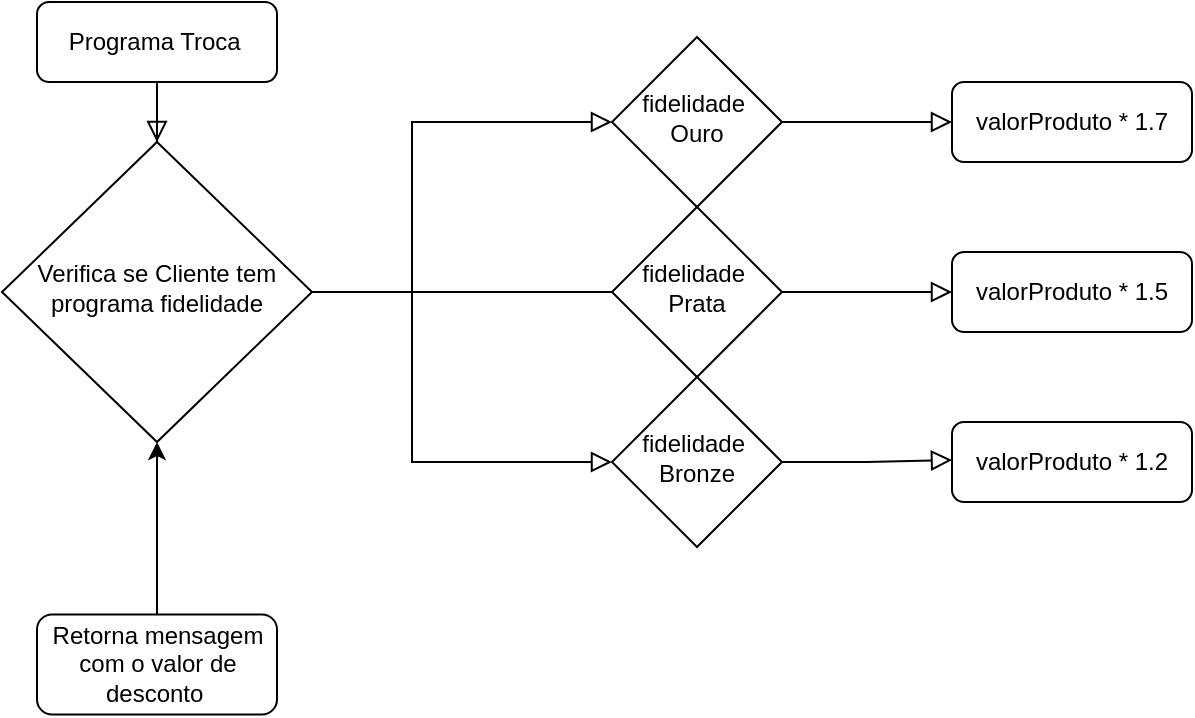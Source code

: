 <mxfile version="24.4.0" type="github">
  <diagram id="C5RBs43oDa-KdzZeNtuy" name="Page-1">
    <mxGraphModel dx="1016" dy="833" grid="1" gridSize="10" guides="1" tooltips="1" connect="1" arrows="1" fold="1" page="1" pageScale="1" pageWidth="827" pageHeight="1169" math="0" shadow="0">
      <root>
        <mxCell id="WIyWlLk6GJQsqaUBKTNV-0" />
        <mxCell id="WIyWlLk6GJQsqaUBKTNV-1" parent="WIyWlLk6GJQsqaUBKTNV-0" />
        <mxCell id="QgaYSg5ovjcjA750WUgc-0" value="" style="rounded=0;html=1;jettySize=auto;orthogonalLoop=1;fontSize=11;endArrow=block;endFill=0;endSize=8;strokeWidth=1;shadow=0;labelBackgroundColor=none;edgeStyle=orthogonalEdgeStyle;" edge="1" parent="WIyWlLk6GJQsqaUBKTNV-1" source="QgaYSg5ovjcjA750WUgc-2" target="QgaYSg5ovjcjA750WUgc-3">
          <mxGeometry relative="1" as="geometry" />
        </mxCell>
        <mxCell id="QgaYSg5ovjcjA750WUgc-1" value="" style="edgeStyle=orthogonalEdgeStyle;rounded=0;orthogonalLoop=1;jettySize=auto;html=1;" edge="1" parent="WIyWlLk6GJQsqaUBKTNV-1" source="QgaYSg5ovjcjA750WUgc-2">
          <mxGeometry relative="1" as="geometry">
            <mxPoint x="917.5" y="160" as="targetPoint" />
          </mxGeometry>
        </mxCell>
        <mxCell id="QgaYSg5ovjcjA750WUgc-2" value="Programa Troca&amp;nbsp;" style="rounded=1;whiteSpace=wrap;html=1;fontSize=12;glass=0;strokeWidth=1;shadow=0;" vertex="1" parent="WIyWlLk6GJQsqaUBKTNV-1">
          <mxGeometry x="857.5" y="40" width="120" height="40" as="geometry" />
        </mxCell>
        <mxCell id="QgaYSg5ovjcjA750WUgc-3" value="Verifica se Cliente tem programa fidelidade" style="rhombus;whiteSpace=wrap;html=1;shadow=0;fontFamily=Helvetica;fontSize=12;align=center;strokeWidth=1;spacing=6;spacingTop=-4;" vertex="1" parent="WIyWlLk6GJQsqaUBKTNV-1">
          <mxGeometry x="840" y="110" width="155" height="150" as="geometry" />
        </mxCell>
        <mxCell id="QgaYSg5ovjcjA750WUgc-4" value="" style="edgeStyle=orthogonalEdgeStyle;rounded=0;orthogonalLoop=1;jettySize=auto;html=1;" edge="1" parent="WIyWlLk6GJQsqaUBKTNV-1" source="QgaYSg5ovjcjA750WUgc-5" target="QgaYSg5ovjcjA750WUgc-3">
          <mxGeometry relative="1" as="geometry" />
        </mxCell>
        <mxCell id="QgaYSg5ovjcjA750WUgc-5" value="Retorna mensagem com o valor de desconto&amp;nbsp;" style="rounded=1;whiteSpace=wrap;html=1;fontSize=12;glass=0;strokeWidth=1;shadow=0;" vertex="1" parent="WIyWlLk6GJQsqaUBKTNV-1">
          <mxGeometry x="857.5" y="346.25" width="120" height="50" as="geometry" />
        </mxCell>
        <mxCell id="QgaYSg5ovjcjA750WUgc-6" value="fidelidade&amp;nbsp;&lt;div&gt;Ouro&lt;/div&gt;" style="rhombus;whiteSpace=wrap;html=1;shadow=0;fontFamily=Helvetica;fontSize=12;align=center;strokeWidth=1;spacing=6;spacingTop=-4;" vertex="1" parent="WIyWlLk6GJQsqaUBKTNV-1">
          <mxGeometry x="1145" y="57.5" width="85" height="85" as="geometry" />
        </mxCell>
        <mxCell id="QgaYSg5ovjcjA750WUgc-7" value="fidelidade&amp;nbsp;&lt;div&gt;Prata&lt;/div&gt;" style="rhombus;whiteSpace=wrap;html=1;shadow=0;fontFamily=Helvetica;fontSize=12;align=center;strokeWidth=1;spacing=6;spacingTop=-4;" vertex="1" parent="WIyWlLk6GJQsqaUBKTNV-1">
          <mxGeometry x="1145" y="142.5" width="85" height="85" as="geometry" />
        </mxCell>
        <mxCell id="QgaYSg5ovjcjA750WUgc-8" value="fidelidade&amp;nbsp;&lt;div&gt;Bronze&lt;/div&gt;" style="rhombus;whiteSpace=wrap;html=1;shadow=0;fontFamily=Helvetica;fontSize=12;align=center;strokeWidth=1;spacing=6;spacingTop=-4;" vertex="1" parent="WIyWlLk6GJQsqaUBKTNV-1">
          <mxGeometry x="1145" y="227.5" width="85" height="85" as="geometry" />
        </mxCell>
        <mxCell id="QgaYSg5ovjcjA750WUgc-9" value="" style="edgeStyle=orthogonalEdgeStyle;rounded=0;html=1;jettySize=auto;orthogonalLoop=1;fontSize=11;endArrow=block;endFill=0;endSize=8;strokeWidth=1;shadow=0;labelBackgroundColor=none;entryX=0;entryY=0.5;entryDx=0;entryDy=0;" edge="1" parent="WIyWlLk6GJQsqaUBKTNV-1" target="QgaYSg5ovjcjA750WUgc-6">
          <mxGeometry y="10" relative="1" as="geometry">
            <mxPoint as="offset" />
            <mxPoint x="995" y="185" as="sourcePoint" />
            <mxPoint x="1145" y="105" as="targetPoint" />
            <Array as="points">
              <mxPoint x="1045" y="185" />
              <mxPoint x="1045" y="100" />
            </Array>
          </mxGeometry>
        </mxCell>
        <mxCell id="QgaYSg5ovjcjA750WUgc-10" value="" style="edgeStyle=orthogonalEdgeStyle;rounded=0;html=1;jettySize=auto;orthogonalLoop=1;fontSize=11;endArrow=block;endFill=0;endSize=8;strokeWidth=1;shadow=0;labelBackgroundColor=none;entryX=0;entryY=0.5;entryDx=0;entryDy=0;" edge="1" parent="WIyWlLk6GJQsqaUBKTNV-1" target="QgaYSg5ovjcjA750WUgc-8">
          <mxGeometry y="10" relative="1" as="geometry">
            <mxPoint as="offset" />
            <mxPoint x="995" y="185" as="sourcePoint" />
            <mxPoint x="1145" y="100" as="targetPoint" />
            <Array as="points">
              <mxPoint x="1045" y="185" />
              <mxPoint x="1045" y="270" />
            </Array>
          </mxGeometry>
        </mxCell>
        <mxCell id="QgaYSg5ovjcjA750WUgc-11" value="valorProduto * 1.2" style="rounded=1;whiteSpace=wrap;html=1;fontSize=12;glass=0;strokeWidth=1;shadow=0;" vertex="1" parent="WIyWlLk6GJQsqaUBKTNV-1">
          <mxGeometry x="1315" y="250" width="120" height="40" as="geometry" />
        </mxCell>
        <mxCell id="QgaYSg5ovjcjA750WUgc-12" value="valorProduto * 1.5" style="rounded=1;whiteSpace=wrap;html=1;fontSize=12;glass=0;strokeWidth=1;shadow=0;" vertex="1" parent="WIyWlLk6GJQsqaUBKTNV-1">
          <mxGeometry x="1315" y="165" width="120" height="40" as="geometry" />
        </mxCell>
        <mxCell id="QgaYSg5ovjcjA750WUgc-13" value="valorProduto * 1.7" style="rounded=1;whiteSpace=wrap;html=1;fontSize=12;glass=0;strokeWidth=1;shadow=0;" vertex="1" parent="WIyWlLk6GJQsqaUBKTNV-1">
          <mxGeometry x="1315" y="80" width="120" height="40" as="geometry" />
        </mxCell>
        <mxCell id="QgaYSg5ovjcjA750WUgc-14" value="" style="edgeStyle=orthogonalEdgeStyle;rounded=0;html=1;jettySize=auto;orthogonalLoop=1;fontSize=11;endArrow=block;endFill=0;endSize=8;strokeWidth=1;shadow=0;labelBackgroundColor=none;entryX=0;entryY=0.5;entryDx=0;entryDy=0;exitX=1;exitY=0.5;exitDx=0;exitDy=0;" edge="1" parent="WIyWlLk6GJQsqaUBKTNV-1" source="QgaYSg5ovjcjA750WUgc-6" target="QgaYSg5ovjcjA750WUgc-13">
          <mxGeometry y="10" relative="1" as="geometry">
            <mxPoint as="offset" />
            <mxPoint x="1230" y="99.57" as="sourcePoint" />
            <mxPoint x="1532" y="100" as="targetPoint" />
          </mxGeometry>
        </mxCell>
        <mxCell id="QgaYSg5ovjcjA750WUgc-15" value="" style="edgeStyle=orthogonalEdgeStyle;rounded=0;html=1;jettySize=auto;orthogonalLoop=1;fontSize=11;endArrow=block;endFill=0;endSize=8;strokeWidth=1;shadow=0;labelBackgroundColor=none;exitX=1;exitY=0.5;exitDx=0;exitDy=0;" edge="1" parent="WIyWlLk6GJQsqaUBKTNV-1" source="QgaYSg5ovjcjA750WUgc-7">
          <mxGeometry y="10" relative="1" as="geometry">
            <mxPoint as="offset" />
            <mxPoint x="1224" y="185" as="sourcePoint" />
            <mxPoint x="1315" y="185" as="targetPoint" />
          </mxGeometry>
        </mxCell>
        <mxCell id="QgaYSg5ovjcjA750WUgc-16" value="" style="edgeStyle=orthogonalEdgeStyle;rounded=0;html=1;jettySize=auto;orthogonalLoop=1;fontSize=11;endArrow=block;endFill=0;endSize=8;strokeWidth=1;shadow=0;labelBackgroundColor=none;exitX=1;exitY=0.5;exitDx=0;exitDy=0;" edge="1" parent="WIyWlLk6GJQsqaUBKTNV-1" source="QgaYSg5ovjcjA750WUgc-8">
          <mxGeometry y="10" relative="1" as="geometry">
            <mxPoint as="offset" />
            <mxPoint x="1235" y="270" as="sourcePoint" />
            <mxPoint x="1315" y="269" as="targetPoint" />
          </mxGeometry>
        </mxCell>
        <mxCell id="QgaYSg5ovjcjA750WUgc-17" value="" style="endArrow=none;html=1;rounded=0;exitX=1;exitY=0.5;exitDx=0;exitDy=0;entryX=0;entryY=0.5;entryDx=0;entryDy=0;" edge="1" parent="WIyWlLk6GJQsqaUBKTNV-1" source="QgaYSg5ovjcjA750WUgc-3" target="QgaYSg5ovjcjA750WUgc-7">
          <mxGeometry width="50" height="50" relative="1" as="geometry">
            <mxPoint x="1040" y="190" as="sourcePoint" />
            <mxPoint x="1400" y="230" as="targetPoint" />
          </mxGeometry>
        </mxCell>
      </root>
    </mxGraphModel>
  </diagram>
</mxfile>
